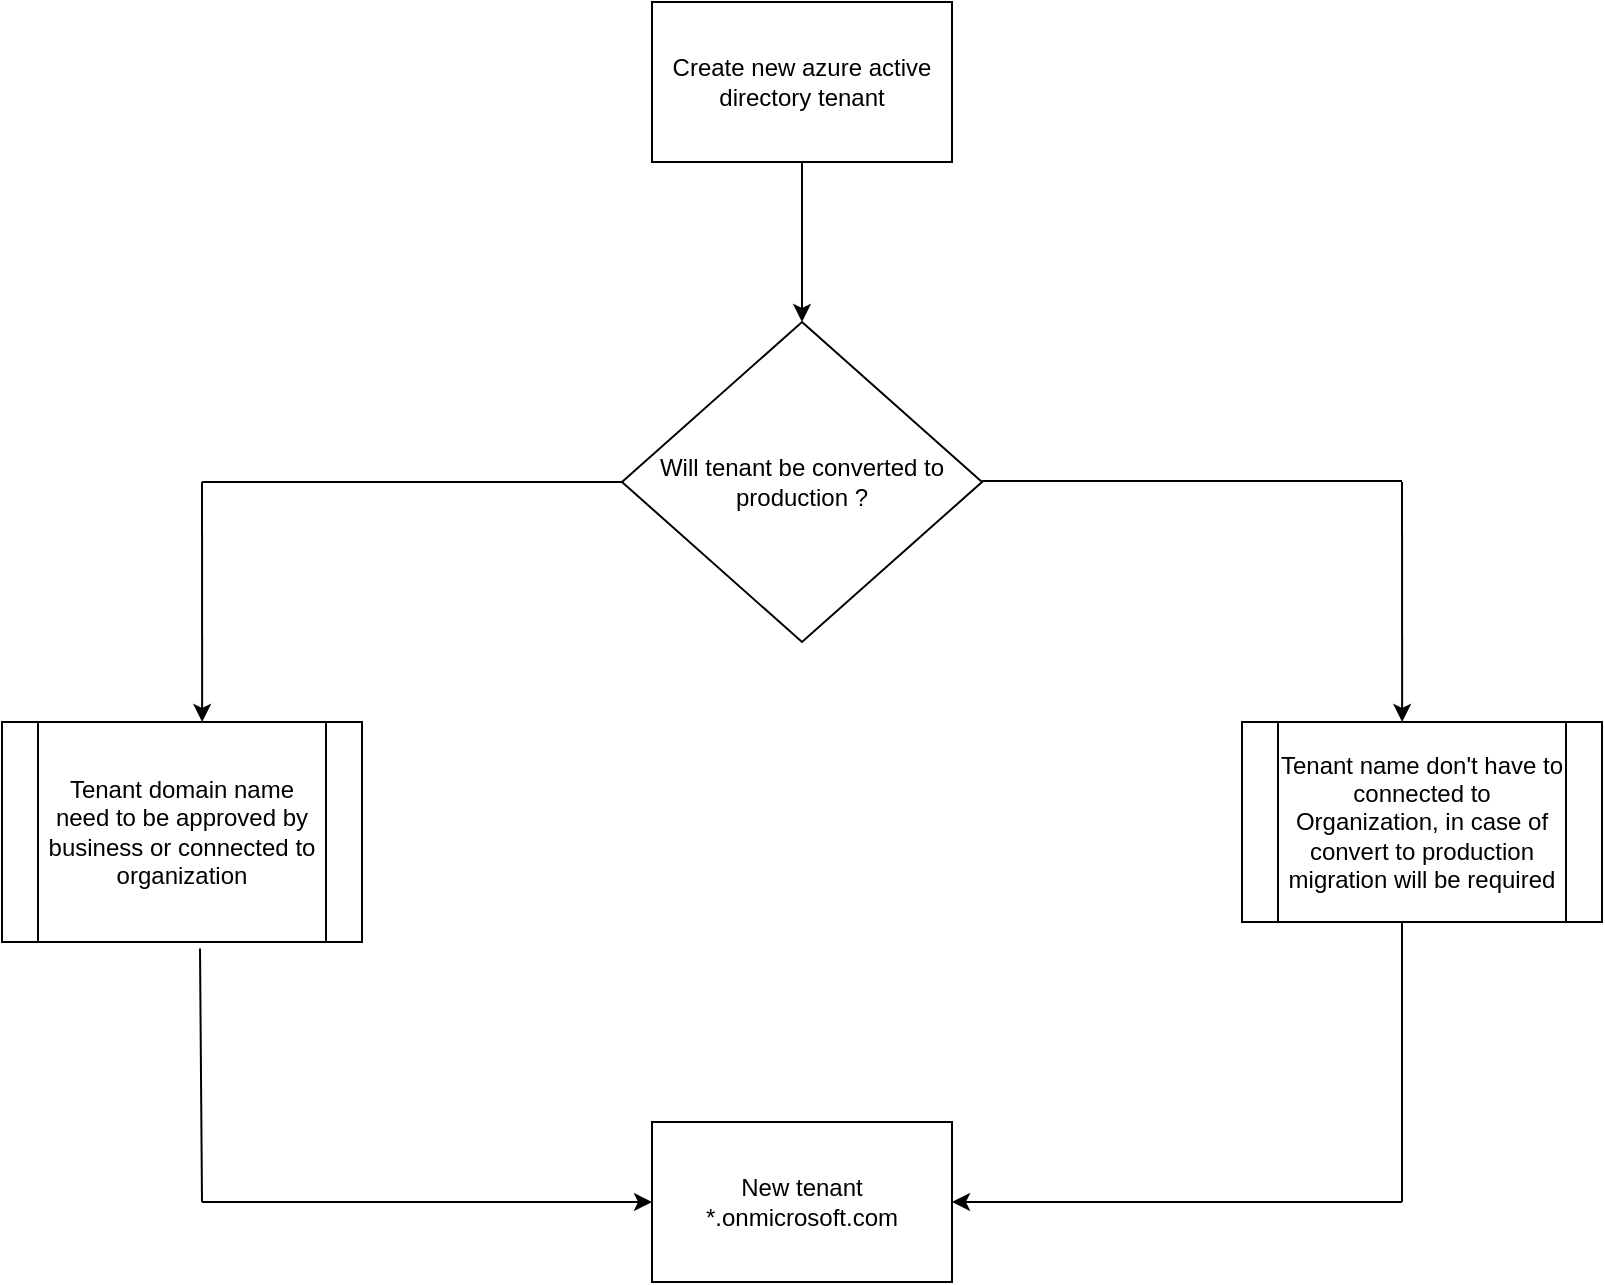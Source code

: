 <mxfile version="12.4.2" type="device" pages="1"><diagram id="JwGq7UA-ao4quYvT5Dr7" name="Page-1"><mxGraphModel dx="2048" dy="1168" grid="1" gridSize="10" guides="1" tooltips="1" connect="1" arrows="1" fold="1" page="1" pageScale="1" pageWidth="1100" pageHeight="850" math="0" shadow="0"><root><mxCell id="0"/><mxCell id="1" parent="0"/><mxCell id="jg5QIhsXAz5QNgieiFf1-2" value="Create new azure active directory tenant" style="rounded=0;whiteSpace=wrap;html=1;" vertex="1" parent="1"><mxGeometry x="425" y="80" width="150" height="80" as="geometry"/></mxCell><mxCell id="jg5QIhsXAz5QNgieiFf1-3" value="Will tenant be converted to production ?" style="rhombus;whiteSpace=wrap;html=1;" vertex="1" parent="1"><mxGeometry x="410" y="240" width="180" height="160" as="geometry"/></mxCell><mxCell id="jg5QIhsXAz5QNgieiFf1-4" value="" style="endArrow=classic;html=1;exitX=0.5;exitY=1;exitDx=0;exitDy=0;entryX=0.5;entryY=0;entryDx=0;entryDy=0;" edge="1" parent="1" source="jg5QIhsXAz5QNgieiFf1-2" target="jg5QIhsXAz5QNgieiFf1-3"><mxGeometry width="50" height="50" relative="1" as="geometry"><mxPoint x="530" y="230" as="sourcePoint"/><mxPoint x="580" y="180" as="targetPoint"/></mxGeometry></mxCell><mxCell id="jg5QIhsXAz5QNgieiFf1-6" value="Tenant domain name need to be approved by business or connected to organization" style="shape=process;whiteSpace=wrap;html=1;backgroundOutline=1;" vertex="1" parent="1"><mxGeometry x="100" y="440" width="180" height="110" as="geometry"/></mxCell><mxCell id="jg5QIhsXAz5QNgieiFf1-7" value="Tenant name don't have to connected to Organization, in case of convert to production migration will be required" style="shape=process;whiteSpace=wrap;html=1;backgroundOutline=1;" vertex="1" parent="1"><mxGeometry x="720" y="440" width="180" height="100" as="geometry"/></mxCell><mxCell id="jg5QIhsXAz5QNgieiFf1-9" value="New tenant *.onmicrosoft.com" style="rounded=0;whiteSpace=wrap;html=1;" vertex="1" parent="1"><mxGeometry x="425" y="640" width="150" height="80" as="geometry"/></mxCell><mxCell id="jg5QIhsXAz5QNgieiFf1-10" value="" style="endArrow=none;html=1;entryX=0;entryY=0.5;entryDx=0;entryDy=0;" edge="1" parent="1" target="jg5QIhsXAz5QNgieiFf1-3"><mxGeometry width="50" height="50" relative="1" as="geometry"><mxPoint x="200" y="320" as="sourcePoint"/><mxPoint x="350" y="300" as="targetPoint"/></mxGeometry></mxCell><mxCell id="jg5QIhsXAz5QNgieiFf1-11" value="" style="endArrow=none;html=1;entryX=0;entryY=0.5;entryDx=0;entryDy=0;" edge="1" parent="1"><mxGeometry width="50" height="50" relative="1" as="geometry"><mxPoint x="590" y="319.5" as="sourcePoint"/><mxPoint x="800" y="319.5" as="targetPoint"/></mxGeometry></mxCell><mxCell id="jg5QIhsXAz5QNgieiFf1-12" value="" style="endArrow=classic;html=1;entryX=0.556;entryY=0;entryDx=0;entryDy=0;entryPerimeter=0;" edge="1" parent="1" target="jg5QIhsXAz5QNgieiFf1-6"><mxGeometry width="50" height="50" relative="1" as="geometry"><mxPoint x="200" y="320" as="sourcePoint"/><mxPoint x="220" y="370" as="targetPoint"/></mxGeometry></mxCell><mxCell id="jg5QIhsXAz5QNgieiFf1-13" value="" style="endArrow=classic;html=1;entryX=0.556;entryY=0;entryDx=0;entryDy=0;entryPerimeter=0;" edge="1" parent="1"><mxGeometry width="50" height="50" relative="1" as="geometry"><mxPoint x="800" y="320" as="sourcePoint"/><mxPoint x="800.08" y="440" as="targetPoint"/></mxGeometry></mxCell><mxCell id="jg5QIhsXAz5QNgieiFf1-14" value="" style="endArrow=none;html=1;entryX=0.55;entryY=1.03;entryDx=0;entryDy=0;entryPerimeter=0;" edge="1" parent="1" target="jg5QIhsXAz5QNgieiFf1-6"><mxGeometry width="50" height="50" relative="1" as="geometry"><mxPoint x="200" y="680" as="sourcePoint"/><mxPoint x="220" y="600" as="targetPoint"/></mxGeometry></mxCell><mxCell id="jg5QIhsXAz5QNgieiFf1-15" value="" style="endArrow=none;html=1;entryX=0.55;entryY=1.03;entryDx=0;entryDy=0;entryPerimeter=0;" edge="1" parent="1"><mxGeometry width="50" height="50" relative="1" as="geometry"><mxPoint x="800" y="680" as="sourcePoint"/><mxPoint x="800" y="540" as="targetPoint"/></mxGeometry></mxCell><mxCell id="jg5QIhsXAz5QNgieiFf1-16" value="" style="endArrow=classic;html=1;entryX=0;entryY=0.5;entryDx=0;entryDy=0;" edge="1" parent="1" target="jg5QIhsXAz5QNgieiFf1-9"><mxGeometry width="50" height="50" relative="1" as="geometry"><mxPoint x="200" y="680" as="sourcePoint"/><mxPoint x="290" y="630" as="targetPoint"/></mxGeometry></mxCell><mxCell id="jg5QIhsXAz5QNgieiFf1-17" value="" style="endArrow=classic;html=1;entryX=1;entryY=0.5;entryDx=0;entryDy=0;" edge="1" parent="1" target="jg5QIhsXAz5QNgieiFf1-9"><mxGeometry width="50" height="50" relative="1" as="geometry"><mxPoint x="800" y="680" as="sourcePoint"/><mxPoint x="600" y="560" as="targetPoint"/></mxGeometry></mxCell></root></mxGraphModel></diagram></mxfile>